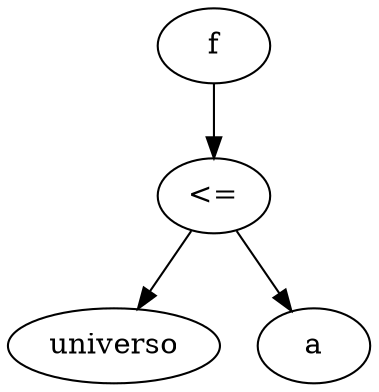 digraph G {
n0;
n0 -> n1;
n1;
n1 -> n2;
n1 -> n3;
n2;
n2 [label="universo"];
n3;
n3 [label="a"];
n1 [label="<="];
n0 [label="f"];

}